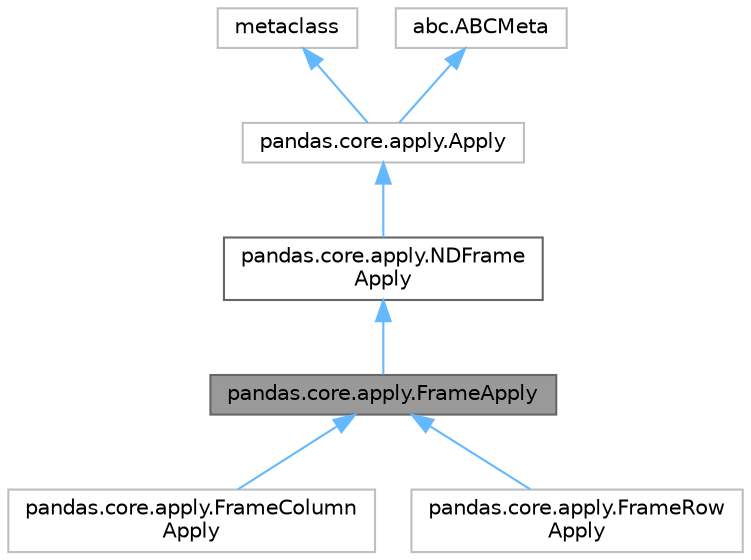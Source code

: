 digraph "pandas.core.apply.FrameApply"
{
 // LATEX_PDF_SIZE
  bgcolor="transparent";
  edge [fontname=Helvetica,fontsize=10,labelfontname=Helvetica,labelfontsize=10];
  node [fontname=Helvetica,fontsize=10,shape=box,height=0.2,width=0.4];
  Node1 [id="Node000001",label="pandas.core.apply.FrameApply",height=0.2,width=0.4,color="gray40", fillcolor="grey60", style="filled", fontcolor="black",tooltip=" "];
  Node2 -> Node1 [id="edge7_Node000001_Node000002",dir="back",color="steelblue1",style="solid",tooltip=" "];
  Node2 [id="Node000002",label="pandas.core.apply.NDFrame\lApply",height=0.2,width=0.4,color="gray40", fillcolor="white", style="filled",URL="$d2/d39/classpandas_1_1core_1_1apply_1_1NDFrameApply.html",tooltip=" "];
  Node3 -> Node2 [id="edge8_Node000002_Node000003",dir="back",color="steelblue1",style="solid",tooltip=" "];
  Node3 [id="Node000003",label="pandas.core.apply.Apply",height=0.2,width=0.4,color="grey75", fillcolor="white", style="filled",URL="$d0/d8e/classpandas_1_1core_1_1apply_1_1Apply.html",tooltip=" "];
  Node4 -> Node3 [id="edge9_Node000003_Node000004",dir="back",color="steelblue1",style="solid",tooltip=" "];
  Node4 [id="Node000004",label="metaclass",height=0.2,width=0.4,color="grey75", fillcolor="white", style="filled",URL="$d1/d9a/classmetaclass.html",tooltip=" "];
  Node5 -> Node3 [id="edge10_Node000003_Node000005",dir="back",color="steelblue1",style="solid",tooltip=" "];
  Node5 [id="Node000005",label="abc.ABCMeta",height=0.2,width=0.4,color="grey75", fillcolor="white", style="filled",tooltip=" "];
  Node1 -> Node6 [id="edge11_Node000001_Node000006",dir="back",color="steelblue1",style="solid",tooltip=" "];
  Node6 [id="Node000006",label="pandas.core.apply.FrameColumn\lApply",height=0.2,width=0.4,color="grey75", fillcolor="white", style="filled",URL="$dd/de0/classpandas_1_1core_1_1apply_1_1FrameColumnApply.html",tooltip=" "];
  Node1 -> Node7 [id="edge12_Node000001_Node000007",dir="back",color="steelblue1",style="solid",tooltip=" "];
  Node7 [id="Node000007",label="pandas.core.apply.FrameRow\lApply",height=0.2,width=0.4,color="grey75", fillcolor="white", style="filled",URL="$d7/dbd/classpandas_1_1core_1_1apply_1_1FrameRowApply.html",tooltip=" "];
}
